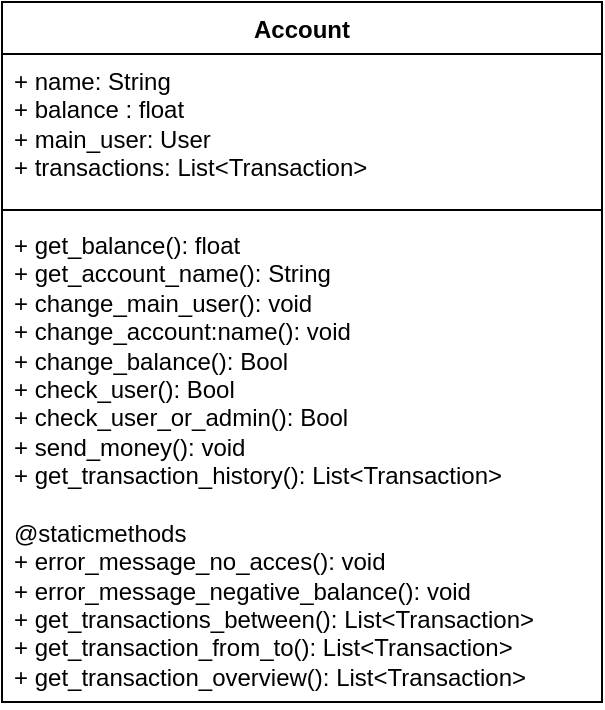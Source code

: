 <mxfile version="26.0.9">
  <diagram id="C5RBs43oDa-KdzZeNtuy" name="Page-1">
    <mxGraphModel dx="1236" dy="557" grid="1" gridSize="10" guides="1" tooltips="1" connect="1" arrows="1" fold="1" page="1" pageScale="1" pageWidth="827" pageHeight="1169" math="0" shadow="0">
      <root>
        <mxCell id="WIyWlLk6GJQsqaUBKTNV-0" />
        <mxCell id="WIyWlLk6GJQsqaUBKTNV-1" parent="WIyWlLk6GJQsqaUBKTNV-0" />
        <mxCell id="pvLGgvrdesgDJOa5gyGt-1" value="Account" style="swimlane;fontStyle=1;align=center;verticalAlign=top;childLayout=stackLayout;horizontal=1;startSize=26;horizontalStack=0;resizeParent=1;resizeParentMax=0;resizeLast=0;collapsible=1;marginBottom=0;whiteSpace=wrap;html=1;" vertex="1" parent="WIyWlLk6GJQsqaUBKTNV-1">
          <mxGeometry x="10" y="100" width="300" height="350" as="geometry" />
        </mxCell>
        <mxCell id="pvLGgvrdesgDJOa5gyGt-2" value="+ name: String&lt;div&gt;+ balance : float&lt;/div&gt;&lt;div&gt;+ main_user: User&lt;/div&gt;&lt;div&gt;+ transactions: List&amp;lt;Transaction&amp;gt;&lt;/div&gt;" style="text;strokeColor=none;fillColor=none;align=left;verticalAlign=top;spacingLeft=4;spacingRight=4;overflow=hidden;rotatable=0;points=[[0,0.5],[1,0.5]];portConstraint=eastwest;whiteSpace=wrap;html=1;" vertex="1" parent="pvLGgvrdesgDJOa5gyGt-1">
          <mxGeometry y="26" width="300" height="74" as="geometry" />
        </mxCell>
        <mxCell id="pvLGgvrdesgDJOa5gyGt-3" value="" style="line;strokeWidth=1;fillColor=none;align=left;verticalAlign=middle;spacingTop=-1;spacingLeft=3;spacingRight=3;rotatable=0;labelPosition=right;points=[];portConstraint=eastwest;strokeColor=inherit;" vertex="1" parent="pvLGgvrdesgDJOa5gyGt-1">
          <mxGeometry y="100" width="300" height="8" as="geometry" />
        </mxCell>
        <mxCell id="pvLGgvrdesgDJOa5gyGt-4" value="+ get_balance(): float&lt;div&gt;+ get_account_name(): String&lt;/div&gt;&lt;div&gt;+ change_main_user(): void&lt;/div&gt;&lt;div&gt;+ change_account:name(): void&lt;/div&gt;&lt;div&gt;+ change_balance(): Bool&lt;/div&gt;&lt;div&gt;+ check_user(): Bool&lt;/div&gt;&lt;div&gt;+ check_user_or_admin(): Bool&lt;/div&gt;&lt;div&gt;+ send_money(): void&lt;/div&gt;&lt;div&gt;+ get_transaction_history(): List&amp;lt;Transaction&amp;gt;&lt;/div&gt;&lt;div&gt;&lt;br&gt;&lt;/div&gt;&lt;div&gt;@staticmethods&lt;/div&gt;&lt;div&gt;+ error_message_no_acces(): void&lt;/div&gt;&lt;div&gt;+ error_message_negative_balance(): void&lt;/div&gt;&lt;div&gt;+ get_transactions_between(): List&amp;lt;Transaction&amp;gt;&lt;/div&gt;&lt;div&gt;+ get_transaction_from_to(): List&amp;lt;Transaction&amp;gt;&lt;/div&gt;&lt;div&gt;+ get_transaction_overview(): List&amp;lt;Transaction&amp;gt;&lt;/div&gt;" style="text;strokeColor=none;fillColor=none;align=left;verticalAlign=top;spacingLeft=4;spacingRight=4;overflow=hidden;rotatable=0;points=[[0,0.5],[1,0.5]];portConstraint=eastwest;whiteSpace=wrap;html=1;" vertex="1" parent="pvLGgvrdesgDJOa5gyGt-1">
          <mxGeometry y="108" width="300" height="242" as="geometry" />
        </mxCell>
      </root>
    </mxGraphModel>
  </diagram>
</mxfile>
